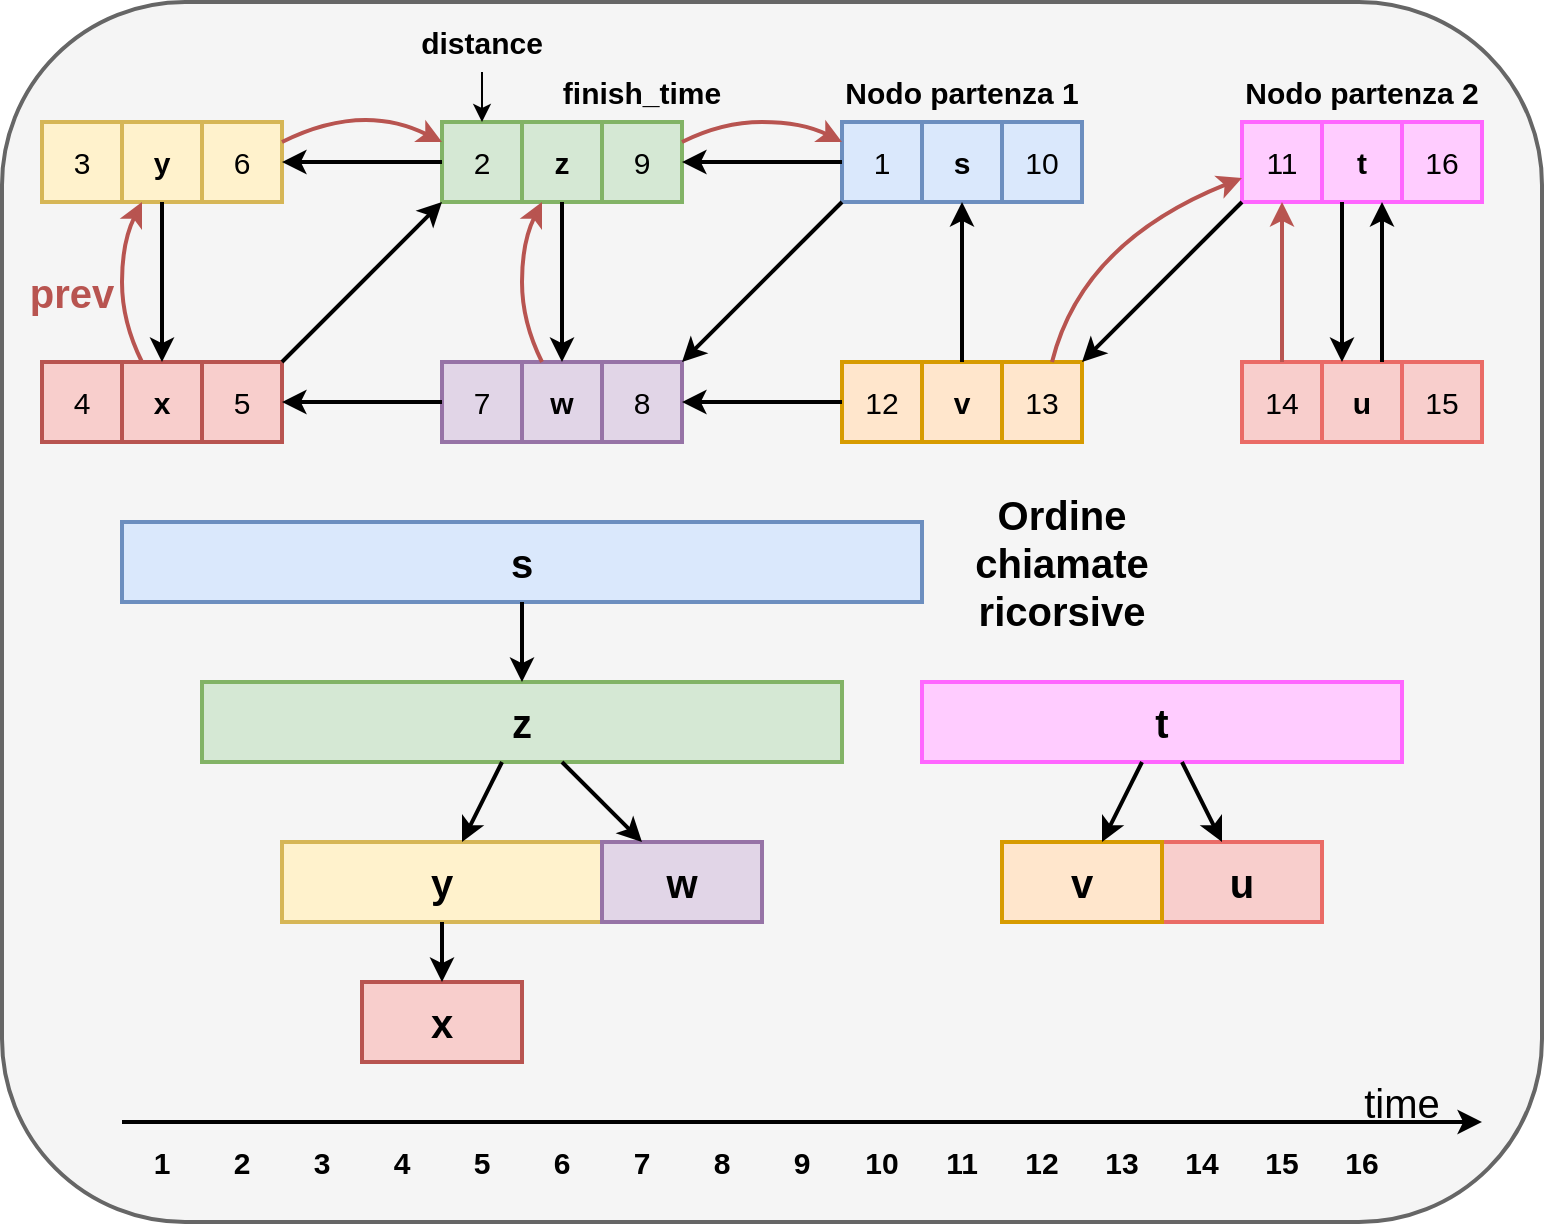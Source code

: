 <mxfile version="18.1.3" type="device"><diagram id="2Qyj5EtdNK7jw2VK8QOg" name="Page-1"><mxGraphModel dx="758" dy="756" grid="1" gridSize="10" guides="1" tooltips="1" connect="1" arrows="1" fold="1" page="1" pageScale="1" pageWidth="850" pageHeight="1100" math="0" shadow="0"><root><mxCell id="0"/><mxCell id="1" parent="0"/><mxCell id="YOCWvDQBvyYCMH9u4FMV-83" value="" style="rounded=1;whiteSpace=wrap;html=1;fontSize=20;strokeColor=#666666;strokeWidth=2;fillColor=#f5f5f5;fontColor=#333333;" vertex="1" parent="1"><mxGeometry x="20" y="20" width="770" height="610" as="geometry"/></mxCell><mxCell id="YOCWvDQBvyYCMH9u4FMV-1" value="3" style="rounded=0;whiteSpace=wrap;html=1;strokeWidth=2;fillColor=#fff2cc;strokeColor=#d6b656;fontStyle=0;fontSize=15;" vertex="1" parent="1"><mxGeometry x="40" y="80" width="40" height="40" as="geometry"/></mxCell><mxCell id="YOCWvDQBvyYCMH9u4FMV-2" value="y" style="rounded=0;whiteSpace=wrap;html=1;strokeWidth=2;fillColor=#fff2cc;strokeColor=#d6b656;fontSize=15;fontStyle=1" vertex="1" parent="1"><mxGeometry x="80" y="80" width="40" height="40" as="geometry"/></mxCell><mxCell id="YOCWvDQBvyYCMH9u4FMV-3" value="6" style="rounded=0;whiteSpace=wrap;html=1;strokeWidth=2;fillColor=#fff2cc;strokeColor=#d6b656;fontSize=15;" vertex="1" parent="1"><mxGeometry x="120" y="80" width="40" height="40" as="geometry"/></mxCell><mxCell id="YOCWvDQBvyYCMH9u4FMV-4" value="4" style="rounded=0;whiteSpace=wrap;html=1;strokeWidth=2;fontSize=15;fillColor=#f8cecc;strokeColor=#b85450;" vertex="1" parent="1"><mxGeometry x="40" y="200" width="40" height="40" as="geometry"/></mxCell><mxCell id="YOCWvDQBvyYCMH9u4FMV-5" value="x" style="rounded=0;whiteSpace=wrap;html=1;strokeWidth=2;fontSize=15;fontStyle=1;fillColor=#f8cecc;strokeColor=#b85450;" vertex="1" parent="1"><mxGeometry x="80" y="200" width="40" height="40" as="geometry"/></mxCell><mxCell id="YOCWvDQBvyYCMH9u4FMV-6" value="5" style="rounded=0;whiteSpace=wrap;html=1;strokeWidth=2;fontSize=15;fillColor=#f8cecc;strokeColor=#b85450;" vertex="1" parent="1"><mxGeometry x="120" y="200" width="40" height="40" as="geometry"/></mxCell><mxCell id="YOCWvDQBvyYCMH9u4FMV-7" value="2" style="rounded=0;whiteSpace=wrap;html=1;strokeWidth=2;fontSize=15;fillColor=#d5e8d4;strokeColor=#82b366;" vertex="1" parent="1"><mxGeometry x="240" y="80" width="40" height="40" as="geometry"/></mxCell><mxCell id="YOCWvDQBvyYCMH9u4FMV-8" value="z" style="rounded=0;whiteSpace=wrap;html=1;strokeWidth=2;fontSize=15;fontStyle=1;fillColor=#d5e8d4;strokeColor=#82b366;" vertex="1" parent="1"><mxGeometry x="280" y="80" width="40" height="40" as="geometry"/></mxCell><mxCell id="YOCWvDQBvyYCMH9u4FMV-9" value="9" style="rounded=0;whiteSpace=wrap;html=1;strokeWidth=2;fontSize=15;fillColor=#d5e8d4;strokeColor=#82b366;" vertex="1" parent="1"><mxGeometry x="320" y="80" width="40" height="40" as="geometry"/></mxCell><mxCell id="YOCWvDQBvyYCMH9u4FMV-10" value="7" style="rounded=0;whiteSpace=wrap;html=1;strokeWidth=2;fillColor=#e1d5e7;strokeColor=#9673a6;fontSize=15;" vertex="1" parent="1"><mxGeometry x="240" y="200" width="40" height="40" as="geometry"/></mxCell><mxCell id="YOCWvDQBvyYCMH9u4FMV-11" value="w" style="rounded=0;whiteSpace=wrap;html=1;strokeWidth=2;fillColor=#e1d5e7;strokeColor=#9673a6;fontSize=15;fontStyle=1" vertex="1" parent="1"><mxGeometry x="280" y="200" width="40" height="40" as="geometry"/></mxCell><mxCell id="YOCWvDQBvyYCMH9u4FMV-12" value="8" style="rounded=0;whiteSpace=wrap;html=1;strokeWidth=2;fillColor=#e1d5e7;strokeColor=#9673a6;fontSize=15;" vertex="1" parent="1"><mxGeometry x="320" y="200" width="40" height="40" as="geometry"/></mxCell><mxCell id="YOCWvDQBvyYCMH9u4FMV-13" value="1" style="rounded=0;whiteSpace=wrap;html=1;strokeWidth=2;fontSize=15;fillColor=#dae8fc;strokeColor=#6c8ebf;" vertex="1" parent="1"><mxGeometry x="440" y="80" width="40" height="40" as="geometry"/></mxCell><mxCell id="YOCWvDQBvyYCMH9u4FMV-14" value="s" style="rounded=0;whiteSpace=wrap;html=1;strokeWidth=2;fontSize=15;fontStyle=1;fillColor=#dae8fc;strokeColor=#6c8ebf;" vertex="1" parent="1"><mxGeometry x="480" y="80" width="40" height="40" as="geometry"/></mxCell><mxCell id="YOCWvDQBvyYCMH9u4FMV-15" value="10" style="rounded=0;whiteSpace=wrap;html=1;strokeWidth=2;fontSize=15;fillColor=#dae8fc;strokeColor=#6c8ebf;" vertex="1" parent="1"><mxGeometry x="520" y="80" width="40" height="40" as="geometry"/></mxCell><mxCell id="YOCWvDQBvyYCMH9u4FMV-16" value="12" style="rounded=0;whiteSpace=wrap;html=1;strokeWidth=2;fillColor=#ffe6cc;strokeColor=#d79b00;fontSize=15;" vertex="1" parent="1"><mxGeometry x="440" y="200" width="40" height="40" as="geometry"/></mxCell><mxCell id="YOCWvDQBvyYCMH9u4FMV-17" value="v" style="rounded=0;whiteSpace=wrap;html=1;strokeWidth=2;fillColor=#ffe6cc;strokeColor=#d79b00;fontSize=15;fontStyle=1" vertex="1" parent="1"><mxGeometry x="480" y="200" width="40" height="40" as="geometry"/></mxCell><mxCell id="YOCWvDQBvyYCMH9u4FMV-18" value="13" style="rounded=0;whiteSpace=wrap;html=1;strokeWidth=2;fillColor=#ffe6cc;strokeColor=#d79b00;fontSize=15;" vertex="1" parent="1"><mxGeometry x="520" y="200" width="40" height="40" as="geometry"/></mxCell><mxCell id="YOCWvDQBvyYCMH9u4FMV-19" value="14" style="rounded=0;whiteSpace=wrap;html=1;strokeWidth=2;strokeColor=#EA6B66;fillColor=#F8CECC;fontSize=15;" vertex="1" parent="1"><mxGeometry x="640" y="200" width="40" height="40" as="geometry"/></mxCell><mxCell id="YOCWvDQBvyYCMH9u4FMV-20" value="u" style="rounded=0;whiteSpace=wrap;html=1;strokeWidth=2;strokeColor=#EA6B66;fillColor=#F8CECC;fontSize=15;fontStyle=1" vertex="1" parent="1"><mxGeometry x="680" y="200" width="40" height="40" as="geometry"/></mxCell><mxCell id="YOCWvDQBvyYCMH9u4FMV-21" value="15" style="rounded=0;whiteSpace=wrap;html=1;strokeWidth=2;strokeColor=#EA6B66;fillColor=#F8CECC;fontSize=15;" vertex="1" parent="1"><mxGeometry x="720" y="200" width="40" height="40" as="geometry"/></mxCell><mxCell id="YOCWvDQBvyYCMH9u4FMV-22" value="11" style="rounded=0;whiteSpace=wrap;html=1;strokeWidth=2;fillColor=#FFCCFF;strokeColor=#FF66FF;fontSize=15;" vertex="1" parent="1"><mxGeometry x="640" y="80" width="40" height="40" as="geometry"/></mxCell><mxCell id="YOCWvDQBvyYCMH9u4FMV-23" value="t" style="rounded=0;whiteSpace=wrap;html=1;strokeWidth=2;fillColor=#FFCCFF;strokeColor=#FF66FF;fontSize=15;fontStyle=1" vertex="1" parent="1"><mxGeometry x="680" y="80" width="40" height="40" as="geometry"/></mxCell><mxCell id="YOCWvDQBvyYCMH9u4FMV-24" value="16" style="rounded=0;whiteSpace=wrap;html=1;strokeWidth=2;fillColor=#FFCCFF;strokeColor=#FF66FF;fontSize=15;" vertex="1" parent="1"><mxGeometry x="720" y="80" width="40" height="40" as="geometry"/></mxCell><mxCell id="YOCWvDQBvyYCMH9u4FMV-25" value="" style="endArrow=classic;html=1;rounded=0;strokeWidth=2;" edge="1" parent="1" source="YOCWvDQBvyYCMH9u4FMV-2" target="YOCWvDQBvyYCMH9u4FMV-5"><mxGeometry width="50" height="50" relative="1" as="geometry"><mxPoint x="280" y="410" as="sourcePoint"/><mxPoint x="330" y="360" as="targetPoint"/></mxGeometry></mxCell><mxCell id="YOCWvDQBvyYCMH9u4FMV-26" value="" style="endArrow=classic;html=1;rounded=0;strokeWidth=2;" edge="1" parent="1" source="YOCWvDQBvyYCMH9u4FMV-6" target="YOCWvDQBvyYCMH9u4FMV-7"><mxGeometry width="50" height="50" relative="1" as="geometry"><mxPoint x="170" y="360" as="sourcePoint"/><mxPoint x="220" y="310" as="targetPoint"/></mxGeometry></mxCell><mxCell id="YOCWvDQBvyYCMH9u4FMV-27" value="" style="endArrow=classic;html=1;rounded=0;strokeWidth=2;" edge="1" parent="1" source="YOCWvDQBvyYCMH9u4FMV-7" target="YOCWvDQBvyYCMH9u4FMV-3"><mxGeometry width="50" height="50" relative="1" as="geometry"><mxPoint x="390" y="420" as="sourcePoint"/><mxPoint x="440" y="370" as="targetPoint"/></mxGeometry></mxCell><mxCell id="YOCWvDQBvyYCMH9u4FMV-28" value="" style="endArrow=classic;html=1;rounded=0;strokeWidth=2;" edge="1" parent="1" source="YOCWvDQBvyYCMH9u4FMV-8" target="YOCWvDQBvyYCMH9u4FMV-11"><mxGeometry width="50" height="50" relative="1" as="geometry"><mxPoint x="210" y="390" as="sourcePoint"/><mxPoint x="260" y="340" as="targetPoint"/></mxGeometry></mxCell><mxCell id="YOCWvDQBvyYCMH9u4FMV-29" value="" style="endArrow=classic;html=1;rounded=0;strokeWidth=2;" edge="1" parent="1" source="YOCWvDQBvyYCMH9u4FMV-10" target="YOCWvDQBvyYCMH9u4FMV-6"><mxGeometry width="50" height="50" relative="1" as="geometry"><mxPoint x="350" y="390" as="sourcePoint"/><mxPoint x="400" y="340" as="targetPoint"/></mxGeometry></mxCell><mxCell id="YOCWvDQBvyYCMH9u4FMV-30" value="" style="endArrow=classic;html=1;rounded=0;strokeWidth=2;" edge="1" parent="1" source="YOCWvDQBvyYCMH9u4FMV-13" target="YOCWvDQBvyYCMH9u4FMV-9"><mxGeometry width="50" height="50" relative="1" as="geometry"><mxPoint x="450" y="420" as="sourcePoint"/><mxPoint x="500" y="370" as="targetPoint"/></mxGeometry></mxCell><mxCell id="YOCWvDQBvyYCMH9u4FMV-31" value="" style="endArrow=classic;html=1;rounded=0;strokeWidth=2;" edge="1" parent="1" source="YOCWvDQBvyYCMH9u4FMV-16" target="YOCWvDQBvyYCMH9u4FMV-12"><mxGeometry width="50" height="50" relative="1" as="geometry"><mxPoint x="310" y="400" as="sourcePoint"/><mxPoint x="360" y="350" as="targetPoint"/></mxGeometry></mxCell><mxCell id="YOCWvDQBvyYCMH9u4FMV-32" value="" style="endArrow=classic;html=1;rounded=0;strokeWidth=2;" edge="1" parent="1" source="YOCWvDQBvyYCMH9u4FMV-13" target="YOCWvDQBvyYCMH9u4FMV-12"><mxGeometry width="50" height="50" relative="1" as="geometry"><mxPoint x="470" y="380" as="sourcePoint"/><mxPoint x="520" y="330" as="targetPoint"/></mxGeometry></mxCell><mxCell id="YOCWvDQBvyYCMH9u4FMV-33" value="" style="endArrow=classic;html=1;rounded=0;strokeWidth=2;" edge="1" parent="1" source="YOCWvDQBvyYCMH9u4FMV-17" target="YOCWvDQBvyYCMH9u4FMV-14"><mxGeometry width="50" height="50" relative="1" as="geometry"><mxPoint x="380" y="440" as="sourcePoint"/><mxPoint x="430" y="390" as="targetPoint"/></mxGeometry></mxCell><mxCell id="YOCWvDQBvyYCMH9u4FMV-35" value="" style="endArrow=classic;html=1;rounded=0;strokeWidth=2;exitX=0.75;exitY=0;exitDx=0;exitDy=0;entryX=0.75;entryY=1;entryDx=0;entryDy=0;" edge="1" parent="1" source="YOCWvDQBvyYCMH9u4FMV-20" target="YOCWvDQBvyYCMH9u4FMV-23"><mxGeometry width="50" height="50" relative="1" as="geometry"><mxPoint x="620" y="390" as="sourcePoint"/><mxPoint x="670" y="340" as="targetPoint"/></mxGeometry></mxCell><mxCell id="YOCWvDQBvyYCMH9u4FMV-36" value="" style="endArrow=classic;html=1;rounded=0;strokeWidth=2;entryX=0.25;entryY=0;entryDx=0;entryDy=0;exitX=0.25;exitY=1;exitDx=0;exitDy=0;" edge="1" parent="1" source="YOCWvDQBvyYCMH9u4FMV-23" target="YOCWvDQBvyYCMH9u4FMV-20"><mxGeometry width="50" height="50" relative="1" as="geometry"><mxPoint x="630" y="150" as="sourcePoint"/><mxPoint x="740" y="310" as="targetPoint"/></mxGeometry></mxCell><mxCell id="YOCWvDQBvyYCMH9u4FMV-37" value="" style="endArrow=classic;html=1;rounded=0;strokeWidth=2;" edge="1" parent="1" source="YOCWvDQBvyYCMH9u4FMV-22" target="YOCWvDQBvyYCMH9u4FMV-18"><mxGeometry width="50" height="50" relative="1" as="geometry"><mxPoint x="610" y="390" as="sourcePoint"/><mxPoint x="660" y="340" as="targetPoint"/></mxGeometry></mxCell><mxCell id="YOCWvDQBvyYCMH9u4FMV-38" value="Nodo partenza 1" style="text;html=1;strokeColor=none;fillColor=none;align=center;verticalAlign=middle;whiteSpace=wrap;rounded=0;fontSize=15;fontStyle=1" vertex="1" parent="1"><mxGeometry x="440" y="50" width="120" height="30" as="geometry"/></mxCell><mxCell id="YOCWvDQBvyYCMH9u4FMV-39" value="&lt;b&gt;distance&lt;/b&gt;" style="text;html=1;strokeColor=none;fillColor=none;align=center;verticalAlign=middle;whiteSpace=wrap;rounded=0;fontSize=15;" vertex="1" parent="1"><mxGeometry x="230" y="25" width="60" height="30" as="geometry"/></mxCell><mxCell id="YOCWvDQBvyYCMH9u4FMV-40" value="finish_time" style="text;html=1;strokeColor=none;fillColor=none;align=center;verticalAlign=middle;whiteSpace=wrap;rounded=0;fontSize=15;fontStyle=1" vertex="1" parent="1"><mxGeometry x="300" y="55" width="80" height="20" as="geometry"/></mxCell><mxCell id="YOCWvDQBvyYCMH9u4FMV-41" value="" style="endArrow=classic;html=1;rounded=0;fontSize=15;strokeWidth=1;" edge="1" parent="1" source="YOCWvDQBvyYCMH9u4FMV-39" target="YOCWvDQBvyYCMH9u4FMV-7"><mxGeometry width="50" height="50" relative="1" as="geometry"><mxPoint x="170" y="360" as="sourcePoint"/><mxPoint x="220" y="310" as="targetPoint"/></mxGeometry></mxCell><mxCell id="YOCWvDQBvyYCMH9u4FMV-42" value="" style="curved=1;endArrow=classic;html=1;rounded=0;fontSize=15;strokeWidth=2;fillColor=#f8cecc;strokeColor=#b85450;" edge="1" parent="1" source="YOCWvDQBvyYCMH9u4FMV-5" target="YOCWvDQBvyYCMH9u4FMV-2"><mxGeometry width="50" height="50" relative="1" as="geometry"><mxPoint x="210" y="410" as="sourcePoint"/><mxPoint x="260" y="360" as="targetPoint"/><Array as="points"><mxPoint x="80" y="180"/><mxPoint x="80" y="140"/></Array></mxGeometry></mxCell><mxCell id="YOCWvDQBvyYCMH9u4FMV-43" value="" style="curved=1;endArrow=classic;html=1;rounded=0;fontSize=15;strokeWidth=2;fillColor=#f8cecc;strokeColor=#b85450;" edge="1" parent="1" source="YOCWvDQBvyYCMH9u4FMV-3" target="YOCWvDQBvyYCMH9u4FMV-7"><mxGeometry width="50" height="50" relative="1" as="geometry"><mxPoint x="280" y="370" as="sourcePoint"/><mxPoint x="330" y="320" as="targetPoint"/><Array as="points"><mxPoint x="200" y="70"/></Array></mxGeometry></mxCell><mxCell id="YOCWvDQBvyYCMH9u4FMV-44" value="" style="curved=1;endArrow=classic;html=1;rounded=0;fontSize=15;strokeWidth=2;fillColor=#f8cecc;strokeColor=#b85450;" edge="1" parent="1" source="YOCWvDQBvyYCMH9u4FMV-11" target="YOCWvDQBvyYCMH9u4FMV-8"><mxGeometry width="50" height="50" relative="1" as="geometry"><mxPoint x="260" y="360" as="sourcePoint"/><mxPoint x="310" y="310" as="targetPoint"/><Array as="points"><mxPoint x="280" y="180"/><mxPoint x="280" y="140"/></Array></mxGeometry></mxCell><mxCell id="YOCWvDQBvyYCMH9u4FMV-45" value="" style="curved=1;endArrow=classic;html=1;rounded=0;fontSize=15;strokeWidth=2;fillColor=#f8cecc;strokeColor=#b85450;" edge="1" parent="1" source="YOCWvDQBvyYCMH9u4FMV-18" target="YOCWvDQBvyYCMH9u4FMV-22"><mxGeometry width="50" height="50" relative="1" as="geometry"><mxPoint x="450" y="390" as="sourcePoint"/><mxPoint x="500" y="340" as="targetPoint"/><Array as="points"><mxPoint x="560" y="140"/></Array></mxGeometry></mxCell><mxCell id="YOCWvDQBvyYCMH9u4FMV-46" value="" style="curved=1;endArrow=classic;html=1;rounded=0;fontSize=15;strokeWidth=2;fillColor=#f8cecc;strokeColor=#b85450;" edge="1" parent="1" source="YOCWvDQBvyYCMH9u4FMV-19" target="YOCWvDQBvyYCMH9u4FMV-22"><mxGeometry width="50" height="50" relative="1" as="geometry"><mxPoint x="510" y="410" as="sourcePoint"/><mxPoint x="560" y="360" as="targetPoint"/><Array as="points"><mxPoint x="660" y="160"/></Array></mxGeometry></mxCell><mxCell id="YOCWvDQBvyYCMH9u4FMV-47" value="Nodo partenza 2" style="text;html=1;strokeColor=none;fillColor=none;align=center;verticalAlign=middle;whiteSpace=wrap;rounded=0;fontSize=15;fontStyle=1" vertex="1" parent="1"><mxGeometry x="640" y="50" width="120" height="30" as="geometry"/></mxCell><mxCell id="YOCWvDQBvyYCMH9u4FMV-48" value="" style="endArrow=classic;html=1;rounded=0;fontSize=15;strokeWidth=2;" edge="1" parent="1"><mxGeometry width="50" height="50" relative="1" as="geometry"><mxPoint x="80" y="580" as="sourcePoint"/><mxPoint x="760" y="580" as="targetPoint"/></mxGeometry></mxCell><mxCell id="YOCWvDQBvyYCMH9u4FMV-49" value="1" style="text;html=1;strokeColor=none;fillColor=none;align=center;verticalAlign=middle;whiteSpace=wrap;rounded=0;fontSize=15;fontStyle=1" vertex="1" parent="1"><mxGeometry x="90" y="590" width="20" height="20" as="geometry"/></mxCell><mxCell id="YOCWvDQBvyYCMH9u4FMV-50" value="2" style="text;html=1;strokeColor=none;fillColor=none;align=center;verticalAlign=middle;whiteSpace=wrap;rounded=0;fontSize=15;fontStyle=1" vertex="1" parent="1"><mxGeometry x="130" y="590" width="20" height="20" as="geometry"/></mxCell><mxCell id="YOCWvDQBvyYCMH9u4FMV-51" value="3" style="text;html=1;strokeColor=none;fillColor=none;align=center;verticalAlign=middle;whiteSpace=wrap;rounded=0;fontSize=15;fontStyle=1" vertex="1" parent="1"><mxGeometry x="170" y="590" width="20" height="20" as="geometry"/></mxCell><mxCell id="YOCWvDQBvyYCMH9u4FMV-52" value="4" style="text;html=1;strokeColor=none;fillColor=none;align=center;verticalAlign=middle;whiteSpace=wrap;rounded=0;fontSize=15;fontStyle=1" vertex="1" parent="1"><mxGeometry x="210" y="590" width="20" height="20" as="geometry"/></mxCell><mxCell id="YOCWvDQBvyYCMH9u4FMV-53" value="5" style="text;html=1;strokeColor=none;fillColor=none;align=center;verticalAlign=middle;whiteSpace=wrap;rounded=0;fontSize=15;fontStyle=1" vertex="1" parent="1"><mxGeometry x="250" y="590" width="20" height="20" as="geometry"/></mxCell><mxCell id="YOCWvDQBvyYCMH9u4FMV-54" value="6" style="text;html=1;strokeColor=none;fillColor=none;align=center;verticalAlign=middle;whiteSpace=wrap;rounded=0;fontSize=15;fontStyle=1" vertex="1" parent="1"><mxGeometry x="290" y="590" width="20" height="20" as="geometry"/></mxCell><mxCell id="YOCWvDQBvyYCMH9u4FMV-55" value="10" style="text;html=1;strokeColor=none;fillColor=none;align=center;verticalAlign=middle;whiteSpace=wrap;rounded=0;fontSize=15;fontStyle=1" vertex="1" parent="1"><mxGeometry x="450" y="590" width="20" height="20" as="geometry"/></mxCell><mxCell id="YOCWvDQBvyYCMH9u4FMV-56" value="9" style="text;html=1;strokeColor=none;fillColor=none;align=center;verticalAlign=middle;whiteSpace=wrap;rounded=0;fontSize=15;fontStyle=1" vertex="1" parent="1"><mxGeometry x="410" y="590" width="20" height="20" as="geometry"/></mxCell><mxCell id="YOCWvDQBvyYCMH9u4FMV-57" value="8" style="text;html=1;strokeColor=none;fillColor=none;align=center;verticalAlign=middle;whiteSpace=wrap;rounded=0;fontSize=15;fontStyle=1" vertex="1" parent="1"><mxGeometry x="370" y="590" width="20" height="20" as="geometry"/></mxCell><mxCell id="YOCWvDQBvyYCMH9u4FMV-58" value="7" style="text;html=1;strokeColor=none;fillColor=none;align=center;verticalAlign=middle;whiteSpace=wrap;rounded=0;fontSize=15;fontStyle=1" vertex="1" parent="1"><mxGeometry x="330" y="590" width="20" height="20" as="geometry"/></mxCell><mxCell id="YOCWvDQBvyYCMH9u4FMV-59" value="16" style="text;html=1;strokeColor=none;fillColor=none;align=center;verticalAlign=middle;whiteSpace=wrap;rounded=0;fontSize=15;fontStyle=1" vertex="1" parent="1"><mxGeometry x="690" y="590" width="20" height="20" as="geometry"/></mxCell><mxCell id="YOCWvDQBvyYCMH9u4FMV-60" value="11" style="text;html=1;strokeColor=none;fillColor=none;align=center;verticalAlign=middle;whiteSpace=wrap;rounded=0;fontSize=15;fontStyle=1" vertex="1" parent="1"><mxGeometry x="490" y="590" width="20" height="20" as="geometry"/></mxCell><mxCell id="YOCWvDQBvyYCMH9u4FMV-61" value="12" style="text;html=1;strokeColor=none;fillColor=none;align=center;verticalAlign=middle;whiteSpace=wrap;rounded=0;fontSize=15;fontStyle=1" vertex="1" parent="1"><mxGeometry x="530" y="590" width="20" height="20" as="geometry"/></mxCell><mxCell id="YOCWvDQBvyYCMH9u4FMV-62" value="13" style="text;html=1;strokeColor=none;fillColor=none;align=center;verticalAlign=middle;whiteSpace=wrap;rounded=0;fontSize=15;fontStyle=1" vertex="1" parent="1"><mxGeometry x="570" y="590" width="20" height="20" as="geometry"/></mxCell><mxCell id="YOCWvDQBvyYCMH9u4FMV-63" value="14" style="text;html=1;strokeColor=none;fillColor=none;align=center;verticalAlign=middle;whiteSpace=wrap;rounded=0;fontSize=15;fontStyle=1" vertex="1" parent="1"><mxGeometry x="610" y="590" width="20" height="20" as="geometry"/></mxCell><mxCell id="YOCWvDQBvyYCMH9u4FMV-64" value="15" style="text;html=1;strokeColor=none;fillColor=none;align=center;verticalAlign=middle;whiteSpace=wrap;rounded=0;fontSize=15;fontStyle=1" vertex="1" parent="1"><mxGeometry x="650" y="590" width="20" height="20" as="geometry"/></mxCell><mxCell id="YOCWvDQBvyYCMH9u4FMV-66" value="&lt;font style=&quot;font-size: 20px;&quot;&gt;t&lt;/font&gt;" style="rounded=0;whiteSpace=wrap;html=1;fontSize=15;strokeColor=#FF66FF;strokeWidth=2;fillColor=#FFCCFF;fontStyle=1" vertex="1" parent="1"><mxGeometry x="480" y="360" width="240" height="40" as="geometry"/></mxCell><mxCell id="YOCWvDQBvyYCMH9u4FMV-67" value="&lt;font style=&quot;font-size: 20px;&quot;&gt;&lt;b&gt;u&lt;/b&gt;&lt;/font&gt;" style="rounded=0;whiteSpace=wrap;html=1;fontSize=15;strokeColor=#EA6B66;strokeWidth=2;fillColor=#F8CECC;" vertex="1" parent="1"><mxGeometry x="600" y="440" width="80" height="40" as="geometry"/></mxCell><mxCell id="YOCWvDQBvyYCMH9u4FMV-68" value="&lt;font style=&quot;font-size: 20px;&quot;&gt;v&lt;/font&gt;" style="rounded=0;whiteSpace=wrap;html=1;fontSize=15;strokeColor=#d79b00;strokeWidth=2;fillColor=#ffe6cc;fontStyle=1" vertex="1" parent="1"><mxGeometry x="520" y="440" width="80" height="40" as="geometry"/></mxCell><mxCell id="YOCWvDQBvyYCMH9u4FMV-69" value="&lt;font style=&quot;font-size: 20px;&quot;&gt;s&lt;/font&gt;" style="rounded=0;whiteSpace=wrap;html=1;fontSize=15;strokeColor=#6c8ebf;strokeWidth=2;fillColor=#dae8fc;fontStyle=1" vertex="1" parent="1"><mxGeometry x="80" y="280" width="400" height="40" as="geometry"/></mxCell><mxCell id="YOCWvDQBvyYCMH9u4FMV-70" value="&lt;font style=&quot;font-size: 20px;&quot;&gt;z&lt;/font&gt;" style="rounded=0;whiteSpace=wrap;html=1;fontSize=15;strokeColor=#82b366;strokeWidth=2;fillColor=#d5e8d4;fontStyle=1" vertex="1" parent="1"><mxGeometry x="120" y="360" width="320" height="40" as="geometry"/></mxCell><mxCell id="YOCWvDQBvyYCMH9u4FMV-71" value="y" style="rounded=0;whiteSpace=wrap;html=1;fontSize=20;strokeColor=#d6b656;strokeWidth=2;fillColor=#fff2cc;fontStyle=1" vertex="1" parent="1"><mxGeometry x="160" y="440" width="160" height="40" as="geometry"/></mxCell><mxCell id="YOCWvDQBvyYCMH9u4FMV-72" value="&lt;b&gt;w&lt;/b&gt;" style="rounded=0;whiteSpace=wrap;html=1;fontSize=20;strokeColor=#9673a6;strokeWidth=2;fillColor=#e1d5e7;" vertex="1" parent="1"><mxGeometry x="320" y="440" width="80" height="40" as="geometry"/></mxCell><mxCell id="YOCWvDQBvyYCMH9u4FMV-73" value="x" style="rounded=0;whiteSpace=wrap;html=1;fontSize=20;strokeColor=#b85450;strokeWidth=2;fillColor=#f8cecc;fontStyle=1" vertex="1" parent="1"><mxGeometry x="200" y="510" width="80" height="40" as="geometry"/></mxCell><mxCell id="YOCWvDQBvyYCMH9u4FMV-74" value="" style="endArrow=classic;html=1;rounded=0;fontSize=20;strokeWidth=2;" edge="1" parent="1" source="YOCWvDQBvyYCMH9u4FMV-69" target="YOCWvDQBvyYCMH9u4FMV-70"><mxGeometry width="50" height="50" relative="1" as="geometry"><mxPoint x="220" y="760" as="sourcePoint"/><mxPoint x="270" y="710" as="targetPoint"/></mxGeometry></mxCell><mxCell id="YOCWvDQBvyYCMH9u4FMV-75" value="" style="endArrow=classic;html=1;rounded=0;fontSize=20;strokeWidth=2;" edge="1" parent="1" source="YOCWvDQBvyYCMH9u4FMV-70" target="YOCWvDQBvyYCMH9u4FMV-71"><mxGeometry width="50" height="50" relative="1" as="geometry"><mxPoint x="340" y="810" as="sourcePoint"/><mxPoint x="390" y="760" as="targetPoint"/></mxGeometry></mxCell><mxCell id="YOCWvDQBvyYCMH9u4FMV-76" value="" style="endArrow=classic;html=1;rounded=0;fontSize=20;strokeWidth=2;" edge="1" parent="1" source="YOCWvDQBvyYCMH9u4FMV-70" target="YOCWvDQBvyYCMH9u4FMV-72"><mxGeometry width="50" height="50" relative="1" as="geometry"><mxPoint x="360" y="770" as="sourcePoint"/><mxPoint x="410" y="720" as="targetPoint"/></mxGeometry></mxCell><mxCell id="YOCWvDQBvyYCMH9u4FMV-77" value="" style="endArrow=classic;html=1;rounded=0;fontSize=20;strokeWidth=2;" edge="1" parent="1" source="YOCWvDQBvyYCMH9u4FMV-71" target="YOCWvDQBvyYCMH9u4FMV-73"><mxGeometry width="50" height="50" relative="1" as="geometry"><mxPoint x="210" y="780" as="sourcePoint"/><mxPoint x="260" y="730" as="targetPoint"/></mxGeometry></mxCell><mxCell id="YOCWvDQBvyYCMH9u4FMV-78" value="" style="endArrow=classic;html=1;rounded=0;fontSize=20;strokeWidth=2;" edge="1" parent="1" source="YOCWvDQBvyYCMH9u4FMV-66" target="YOCWvDQBvyYCMH9u4FMV-68"><mxGeometry width="50" height="50" relative="1" as="geometry"><mxPoint x="420" y="770" as="sourcePoint"/><mxPoint x="470" y="720" as="targetPoint"/></mxGeometry></mxCell><mxCell id="YOCWvDQBvyYCMH9u4FMV-79" value="" style="endArrow=classic;html=1;rounded=0;fontSize=20;strokeWidth=2;" edge="1" parent="1" source="YOCWvDQBvyYCMH9u4FMV-66" target="YOCWvDQBvyYCMH9u4FMV-67"><mxGeometry width="50" height="50" relative="1" as="geometry"><mxPoint x="520" y="770" as="sourcePoint"/><mxPoint x="570" y="720" as="targetPoint"/></mxGeometry></mxCell><mxCell id="YOCWvDQBvyYCMH9u4FMV-80" value="&lt;b&gt;Ordine chiamate ricorsive&lt;/b&gt;" style="text;html=1;strokeColor=none;fillColor=none;align=center;verticalAlign=middle;whiteSpace=wrap;rounded=0;fontSize=20;" vertex="1" parent="1"><mxGeometry x="500" y="260" width="100" height="80" as="geometry"/></mxCell><mxCell id="YOCWvDQBvyYCMH9u4FMV-81" value="time" style="text;html=1;strokeColor=none;fillColor=none;align=center;verticalAlign=middle;whiteSpace=wrap;rounded=0;fontSize=20;" vertex="1" parent="1"><mxGeometry x="700" y="560" width="40" height="20" as="geometry"/></mxCell><mxCell id="YOCWvDQBvyYCMH9u4FMV-84" value="" style="curved=1;endArrow=classic;html=1;rounded=0;fontSize=20;strokeWidth=2;fillColor=#f8cecc;strokeColor=#b85450;" edge="1" parent="1" source="YOCWvDQBvyYCMH9u4FMV-9" target="YOCWvDQBvyYCMH9u4FMV-13"><mxGeometry width="50" height="50" relative="1" as="geometry"><mxPoint x="440" y="750" as="sourcePoint"/><mxPoint x="490" y="700" as="targetPoint"/><Array as="points"><mxPoint x="380" y="80"/><mxPoint x="420" y="80"/></Array></mxGeometry></mxCell><mxCell id="YOCWvDQBvyYCMH9u4FMV-86" value="prev" style="text;html=1;strokeColor=none;fillColor=none;align=center;verticalAlign=middle;whiteSpace=wrap;rounded=0;fontSize=20;fontColor=#B85450;fontStyle=1" vertex="1" parent="1"><mxGeometry x="30" y="150" width="50" height="30" as="geometry"/></mxCell></root></mxGraphModel></diagram></mxfile>